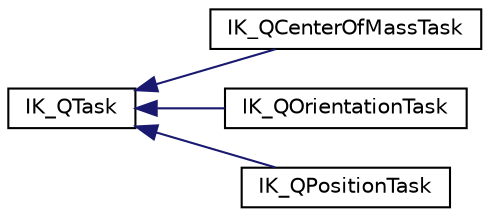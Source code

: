 digraph G
{
  edge [fontname="Helvetica",fontsize="10",labelfontname="Helvetica",labelfontsize="10"];
  node [fontname="Helvetica",fontsize="10",shape=record];
  rankdir=LR;
  Node1 [label="IK_QTask",height=0.2,width=0.4,color="black", fillcolor="white", style="filled",URL="$dc/d5e/classIK__QTask.html"];
  Node1 -> Node2 [dir=back,color="midnightblue",fontsize="10",style="solid",fontname="Helvetica"];
  Node2 [label="IK_QCenterOfMassTask",height=0.2,width=0.4,color="black", fillcolor="white", style="filled",URL="$df/d6e/classIK__QCenterOfMassTask.html"];
  Node1 -> Node3 [dir=back,color="midnightblue",fontsize="10",style="solid",fontname="Helvetica"];
  Node3 [label="IK_QOrientationTask",height=0.2,width=0.4,color="black", fillcolor="white", style="filled",URL="$d4/d72/classIK__QOrientationTask.html"];
  Node1 -> Node4 [dir=back,color="midnightblue",fontsize="10",style="solid",fontname="Helvetica"];
  Node4 [label="IK_QPositionTask",height=0.2,width=0.4,color="black", fillcolor="white", style="filled",URL="$d8/d8b/classIK__QPositionTask.html"];
}
